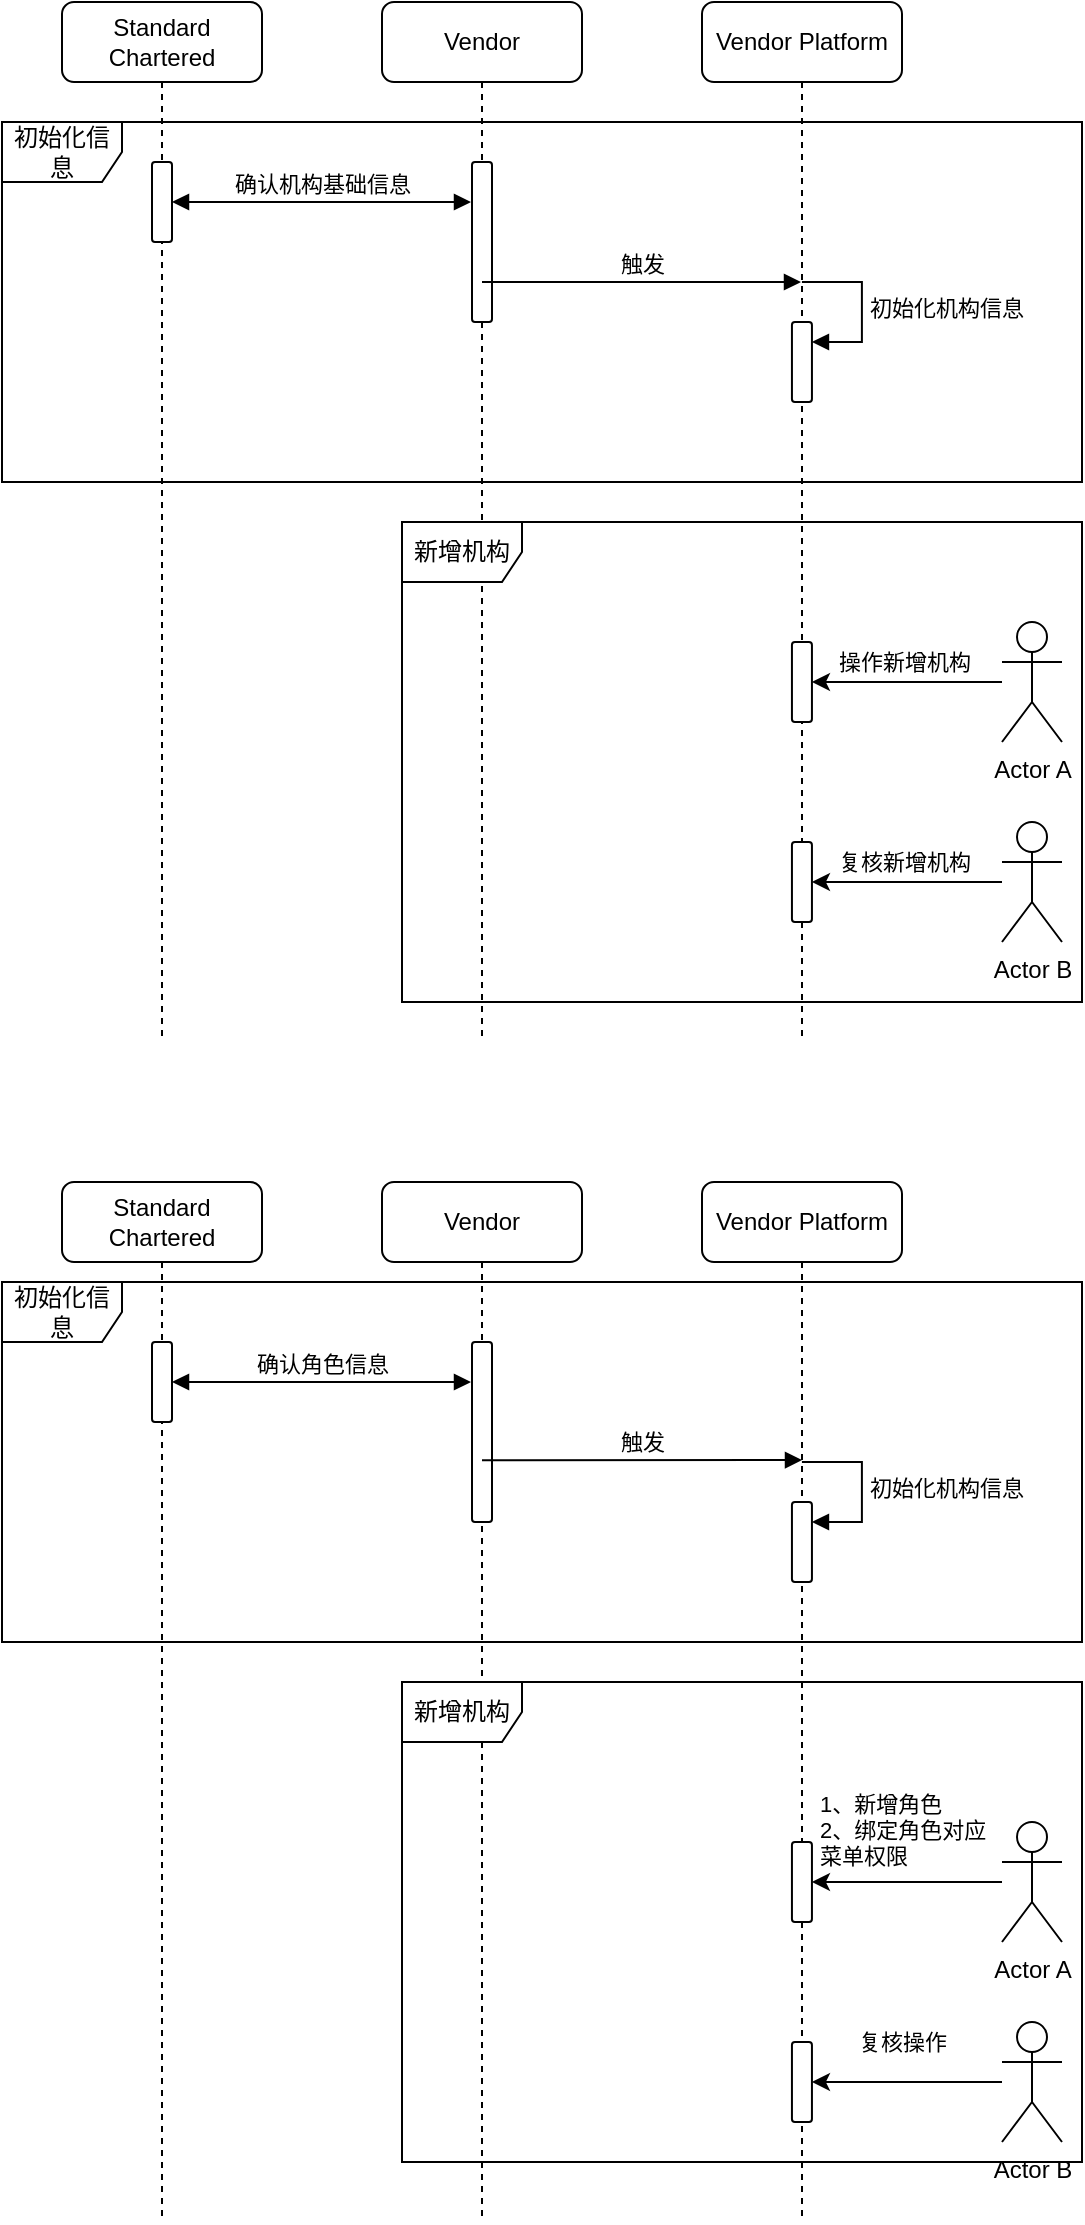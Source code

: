 <mxfile version="21.3.4" type="github">
  <diagram name="Page-1" id="2YBvvXClWsGukQMizWep">
    <mxGraphModel dx="989" dy="554" grid="0" gridSize="10" guides="1" tooltips="1" connect="1" arrows="1" fold="1" page="1" pageScale="1" pageWidth="850" pageHeight="1100" math="0" shadow="0">
      <root>
        <mxCell id="0" />
        <mxCell id="1" parent="0" />
        <mxCell id="HsPvvpVKl6wt8FLx81A3-1" value="Standard Chartered" style="shape=umlLifeline;perimeter=lifelinePerimeter;whiteSpace=wrap;html=1;container=1;dropTarget=0;collapsible=0;recursiveResize=0;outlineConnect=0;portConstraint=eastwest;newEdgeStyle={&quot;edgeStyle&quot;:&quot;elbowEdgeStyle&quot;,&quot;elbow&quot;:&quot;vertical&quot;,&quot;curved&quot;:0,&quot;rounded&quot;:0};rounded=1;" parent="1" vertex="1">
          <mxGeometry x="190" y="40" width="100" height="520" as="geometry" />
        </mxCell>
        <mxCell id="HsPvvpVKl6wt8FLx81A3-3" value="" style="html=1;points=[];perimeter=orthogonalPerimeter;outlineConnect=0;targetShapes=umlLifeline;portConstraint=eastwest;newEdgeStyle={&quot;edgeStyle&quot;:&quot;elbowEdgeStyle&quot;,&quot;elbow&quot;:&quot;vertical&quot;,&quot;curved&quot;:0,&quot;rounded&quot;:0};rounded=1;" parent="HsPvvpVKl6wt8FLx81A3-1" vertex="1">
          <mxGeometry x="45" y="80" width="10" height="40" as="geometry" />
        </mxCell>
        <mxCell id="HsPvvpVKl6wt8FLx81A3-2" value="Vendor" style="shape=umlLifeline;perimeter=lifelinePerimeter;whiteSpace=wrap;html=1;container=1;dropTarget=0;collapsible=0;recursiveResize=0;outlineConnect=0;portConstraint=eastwest;newEdgeStyle={&quot;edgeStyle&quot;:&quot;elbowEdgeStyle&quot;,&quot;elbow&quot;:&quot;vertical&quot;,&quot;curved&quot;:0,&quot;rounded&quot;:0};rounded=1;" parent="1" vertex="1">
          <mxGeometry x="350" y="40" width="100" height="520" as="geometry" />
        </mxCell>
        <mxCell id="HsPvvpVKl6wt8FLx81A3-4" value="" style="html=1;points=[];perimeter=orthogonalPerimeter;outlineConnect=0;targetShapes=umlLifeline;portConstraint=eastwest;newEdgeStyle={&quot;edgeStyle&quot;:&quot;elbowEdgeStyle&quot;,&quot;elbow&quot;:&quot;vertical&quot;,&quot;curved&quot;:0,&quot;rounded&quot;:0};rounded=1;" parent="HsPvvpVKl6wt8FLx81A3-2" vertex="1">
          <mxGeometry x="45" y="80" width="10" height="80" as="geometry" />
        </mxCell>
        <mxCell id="HsPvvpVKl6wt8FLx81A3-5" value="确认机构基础信息" style="html=1;verticalAlign=bottom;endArrow=block;edgeStyle=elbowEdgeStyle;elbow=vertical;curved=0;rounded=0;startArrow=block;startFill=1;" parent="1" edge="1">
          <mxGeometry width="80" relative="1" as="geometry">
            <mxPoint x="245" y="140" as="sourcePoint" />
            <mxPoint x="394.5" y="140" as="targetPoint" />
          </mxGeometry>
        </mxCell>
        <mxCell id="HsPvvpVKl6wt8FLx81A3-12" value="初始化信息" style="shape=umlFrame;whiteSpace=wrap;html=1;pointerEvents=0;rounded=1;" parent="1" vertex="1">
          <mxGeometry x="160" y="100" width="540" height="180" as="geometry" />
        </mxCell>
        <mxCell id="HsPvvpVKl6wt8FLx81A3-13" value="新增机构" style="shape=umlFrame;whiteSpace=wrap;html=1;pointerEvents=0;rounded=1;" parent="1" vertex="1">
          <mxGeometry x="360" y="300" width="340" height="240" as="geometry" />
        </mxCell>
        <mxCell id="HsPvvpVKl6wt8FLx81A3-19" value="Vendor Platform" style="shape=umlLifeline;perimeter=lifelinePerimeter;whiteSpace=wrap;html=1;container=1;dropTarget=0;collapsible=0;recursiveResize=0;outlineConnect=0;portConstraint=eastwest;newEdgeStyle={&quot;edgeStyle&quot;:&quot;elbowEdgeStyle&quot;,&quot;elbow&quot;:&quot;vertical&quot;,&quot;curved&quot;:0,&quot;rounded&quot;:0};rounded=1;" parent="1" vertex="1">
          <mxGeometry x="510" y="40" width="100" height="520" as="geometry" />
        </mxCell>
        <mxCell id="HsPvvpVKl6wt8FLx81A3-9" value="" style="html=1;points=[];perimeter=orthogonalPerimeter;outlineConnect=0;targetShapes=umlLifeline;portConstraint=eastwest;newEdgeStyle={&quot;edgeStyle&quot;:&quot;elbowEdgeStyle&quot;,&quot;elbow&quot;:&quot;vertical&quot;,&quot;curved&quot;:0,&quot;rounded&quot;:0};rounded=1;" parent="HsPvvpVKl6wt8FLx81A3-19" vertex="1">
          <mxGeometry x="44.97" y="160" width="10" height="40" as="geometry" />
        </mxCell>
        <mxCell id="HsPvvpVKl6wt8FLx81A3-10" value="初始化机构信息" style="html=1;align=left;spacingLeft=2;endArrow=block;rounded=0;edgeStyle=orthogonalEdgeStyle;curved=0;rounded=0;" parent="HsPvvpVKl6wt8FLx81A3-19" target="HsPvvpVKl6wt8FLx81A3-9" edge="1">
          <mxGeometry relative="1" as="geometry">
            <mxPoint x="49.97" y="140" as="sourcePoint" />
            <Array as="points">
              <mxPoint x="79.97" y="170" />
            </Array>
          </mxGeometry>
        </mxCell>
        <mxCell id="HsPvvpVKl6wt8FLx81A3-14" value="" style="html=1;points=[];perimeter=orthogonalPerimeter;outlineConnect=0;targetShapes=umlLifeline;portConstraint=eastwest;newEdgeStyle={&quot;edgeStyle&quot;:&quot;elbowEdgeStyle&quot;,&quot;elbow&quot;:&quot;vertical&quot;,&quot;curved&quot;:0,&quot;rounded&quot;:0};rounded=1;" parent="HsPvvpVKl6wt8FLx81A3-19" vertex="1">
          <mxGeometry x="44.97" y="320" width="10" height="40" as="geometry" />
        </mxCell>
        <mxCell id="HsPvvpVKl6wt8FLx81A3-18" value="" style="html=1;points=[];perimeter=orthogonalPerimeter;outlineConnect=0;targetShapes=umlLifeline;portConstraint=eastwest;newEdgeStyle={&quot;edgeStyle&quot;:&quot;elbowEdgeStyle&quot;,&quot;elbow&quot;:&quot;vertical&quot;,&quot;curved&quot;:0,&quot;rounded&quot;:0};rounded=1;" parent="HsPvvpVKl6wt8FLx81A3-19" vertex="1">
          <mxGeometry x="44.97" y="420" width="10" height="40" as="geometry" />
        </mxCell>
        <mxCell id="HsPvvpVKl6wt8FLx81A3-23" value="触发" style="html=1;verticalAlign=bottom;endArrow=block;edgeStyle=elbowEdgeStyle;elbow=vertical;curved=0;rounded=0;" parent="1" target="HsPvvpVKl6wt8FLx81A3-19" edge="1">
          <mxGeometry width="80" relative="1" as="geometry">
            <mxPoint x="400" y="180" as="sourcePoint" />
            <mxPoint x="480" y="180" as="targetPoint" />
          </mxGeometry>
        </mxCell>
        <mxCell id="HsPvvpVKl6wt8FLx81A3-11" value="Actor A" style="shape=umlActor;verticalLabelPosition=bottom;verticalAlign=top;html=1;rounded=1;" parent="1" vertex="1">
          <mxGeometry x="660" y="350" width="30" height="60" as="geometry" />
        </mxCell>
        <mxCell id="HsPvvpVKl6wt8FLx81A3-15" value="操作新增机构" style="edgeStyle=orthogonalEdgeStyle;rounded=1;orthogonalLoop=1;jettySize=auto;html=1;" parent="1" source="HsPvvpVKl6wt8FLx81A3-11" target="HsPvvpVKl6wt8FLx81A3-14" edge="1">
          <mxGeometry x="0.032" y="-10" relative="1" as="geometry">
            <mxPoint as="offset" />
          </mxGeometry>
        </mxCell>
        <mxCell id="HsPvvpVKl6wt8FLx81A3-17" value="Actor B" style="shape=umlActor;verticalLabelPosition=bottom;verticalAlign=top;html=1;rounded=1;" parent="1" vertex="1">
          <mxGeometry x="660" y="450" width="30" height="60" as="geometry" />
        </mxCell>
        <mxCell id="HsPvvpVKl6wt8FLx81A3-16" value="复核新增机构" style="edgeStyle=orthogonalEdgeStyle;rounded=1;orthogonalLoop=1;jettySize=auto;html=1;" parent="1" source="HsPvvpVKl6wt8FLx81A3-17" target="HsPvvpVKl6wt8FLx81A3-18" edge="1">
          <mxGeometry x="0.032" y="-10" relative="1" as="geometry">
            <mxPoint as="offset" />
          </mxGeometry>
        </mxCell>
        <mxCell id="k0ZV6RqPwpYbCEPCWNfD-1" value="Standard Chartered" style="shape=umlLifeline;perimeter=lifelinePerimeter;whiteSpace=wrap;html=1;container=1;dropTarget=0;collapsible=0;recursiveResize=0;outlineConnect=0;portConstraint=eastwest;newEdgeStyle={&quot;edgeStyle&quot;:&quot;elbowEdgeStyle&quot;,&quot;elbow&quot;:&quot;vertical&quot;,&quot;curved&quot;:0,&quot;rounded&quot;:0};rounded=1;" vertex="1" parent="1">
          <mxGeometry x="190" y="630" width="100" height="520" as="geometry" />
        </mxCell>
        <mxCell id="k0ZV6RqPwpYbCEPCWNfD-2" value="" style="html=1;points=[];perimeter=orthogonalPerimeter;outlineConnect=0;targetShapes=umlLifeline;portConstraint=eastwest;newEdgeStyle={&quot;edgeStyle&quot;:&quot;elbowEdgeStyle&quot;,&quot;elbow&quot;:&quot;vertical&quot;,&quot;curved&quot;:0,&quot;rounded&quot;:0};rounded=1;" vertex="1" parent="k0ZV6RqPwpYbCEPCWNfD-1">
          <mxGeometry x="45" y="80" width="10" height="40" as="geometry" />
        </mxCell>
        <mxCell id="k0ZV6RqPwpYbCEPCWNfD-3" value="Vendor" style="shape=umlLifeline;perimeter=lifelinePerimeter;whiteSpace=wrap;html=1;container=1;dropTarget=0;collapsible=0;recursiveResize=0;outlineConnect=0;portConstraint=eastwest;newEdgeStyle={&quot;edgeStyle&quot;:&quot;elbowEdgeStyle&quot;,&quot;elbow&quot;:&quot;vertical&quot;,&quot;curved&quot;:0,&quot;rounded&quot;:0};rounded=1;" vertex="1" parent="1">
          <mxGeometry x="350" y="630" width="100" height="520" as="geometry" />
        </mxCell>
        <mxCell id="k0ZV6RqPwpYbCEPCWNfD-4" value="" style="html=1;points=[];perimeter=orthogonalPerimeter;outlineConnect=0;targetShapes=umlLifeline;portConstraint=eastwest;newEdgeStyle={&quot;edgeStyle&quot;:&quot;elbowEdgeStyle&quot;,&quot;elbow&quot;:&quot;vertical&quot;,&quot;curved&quot;:0,&quot;rounded&quot;:0};rounded=1;" vertex="1" parent="k0ZV6RqPwpYbCEPCWNfD-3">
          <mxGeometry x="45" y="80" width="10" height="90" as="geometry" />
        </mxCell>
        <mxCell id="k0ZV6RqPwpYbCEPCWNfD-5" value="Vendor Platform" style="shape=umlLifeline;perimeter=lifelinePerimeter;whiteSpace=wrap;html=1;container=1;dropTarget=0;collapsible=0;recursiveResize=0;outlineConnect=0;portConstraint=eastwest;newEdgeStyle={&quot;edgeStyle&quot;:&quot;elbowEdgeStyle&quot;,&quot;elbow&quot;:&quot;vertical&quot;,&quot;curved&quot;:0,&quot;rounded&quot;:0};rounded=1;" vertex="1" parent="1">
          <mxGeometry x="510" y="630" width="100" height="520" as="geometry" />
        </mxCell>
        <mxCell id="k0ZV6RqPwpYbCEPCWNfD-6" value="" style="html=1;points=[];perimeter=orthogonalPerimeter;outlineConnect=0;targetShapes=umlLifeline;portConstraint=eastwest;newEdgeStyle={&quot;edgeStyle&quot;:&quot;elbowEdgeStyle&quot;,&quot;elbow&quot;:&quot;vertical&quot;,&quot;curved&quot;:0,&quot;rounded&quot;:0};rounded=1;" vertex="1" parent="k0ZV6RqPwpYbCEPCWNfD-5">
          <mxGeometry x="44.97" y="160" width="10" height="40" as="geometry" />
        </mxCell>
        <mxCell id="k0ZV6RqPwpYbCEPCWNfD-7" value="初始化机构信息" style="html=1;align=left;spacingLeft=2;endArrow=block;rounded=0;edgeStyle=orthogonalEdgeStyle;curved=0;rounded=0;" edge="1" parent="k0ZV6RqPwpYbCEPCWNfD-5" target="k0ZV6RqPwpYbCEPCWNfD-6">
          <mxGeometry relative="1" as="geometry">
            <mxPoint x="49.97" y="140" as="sourcePoint" />
            <Array as="points">
              <mxPoint x="79.97" y="170" />
            </Array>
          </mxGeometry>
        </mxCell>
        <mxCell id="k0ZV6RqPwpYbCEPCWNfD-10" value="初始化信息" style="shape=umlFrame;whiteSpace=wrap;html=1;pointerEvents=0;rounded=1;" vertex="1" parent="1">
          <mxGeometry x="160" y="680" width="540" height="180" as="geometry" />
        </mxCell>
        <mxCell id="k0ZV6RqPwpYbCEPCWNfD-11" value="确认角色信息" style="html=1;verticalAlign=bottom;endArrow=block;edgeStyle=elbowEdgeStyle;elbow=vertical;curved=0;rounded=0;startArrow=block;startFill=1;" edge="1" parent="1">
          <mxGeometry width="80" relative="1" as="geometry">
            <mxPoint x="245" y="730" as="sourcePoint" />
            <mxPoint x="394.5" y="730" as="targetPoint" />
          </mxGeometry>
        </mxCell>
        <mxCell id="k0ZV6RqPwpYbCEPCWNfD-12" value="触发" style="html=1;verticalAlign=bottom;endArrow=block;edgeStyle=elbowEdgeStyle;elbow=vertical;curved=0;rounded=0;" edge="1" parent="1">
          <mxGeometry width="80" relative="1" as="geometry">
            <mxPoint x="400" y="769.14" as="sourcePoint" />
            <mxPoint x="560" y="769.14" as="targetPoint" />
          </mxGeometry>
        </mxCell>
        <mxCell id="k0ZV6RqPwpYbCEPCWNfD-13" value="新增机构" style="shape=umlFrame;whiteSpace=wrap;html=1;pointerEvents=0;rounded=1;" vertex="1" parent="1">
          <mxGeometry x="360" y="880" width="340" height="240" as="geometry" />
        </mxCell>
        <mxCell id="k0ZV6RqPwpYbCEPCWNfD-14" value="" style="html=1;points=[];perimeter=orthogonalPerimeter;outlineConnect=0;targetShapes=umlLifeline;portConstraint=eastwest;newEdgeStyle={&quot;edgeStyle&quot;:&quot;elbowEdgeStyle&quot;,&quot;elbow&quot;:&quot;vertical&quot;,&quot;curved&quot;:0,&quot;rounded&quot;:0};rounded=1;" vertex="1" parent="1">
          <mxGeometry x="554.97" y="960" width="10" height="40" as="geometry" />
        </mxCell>
        <mxCell id="k0ZV6RqPwpYbCEPCWNfD-15" value="" style="html=1;points=[];perimeter=orthogonalPerimeter;outlineConnect=0;targetShapes=umlLifeline;portConstraint=eastwest;newEdgeStyle={&quot;edgeStyle&quot;:&quot;elbowEdgeStyle&quot;,&quot;elbow&quot;:&quot;vertical&quot;,&quot;curved&quot;:0,&quot;rounded&quot;:0};rounded=1;" vertex="1" parent="1">
          <mxGeometry x="554.97" y="1060" width="10" height="40" as="geometry" />
        </mxCell>
        <mxCell id="k0ZV6RqPwpYbCEPCWNfD-16" value="Actor A" style="shape=umlActor;verticalLabelPosition=bottom;verticalAlign=top;html=1;rounded=1;" vertex="1" parent="1">
          <mxGeometry x="660" y="950" width="30" height="60" as="geometry" />
        </mxCell>
        <mxCell id="k0ZV6RqPwpYbCEPCWNfD-17" value="1、新增角色&lt;br&gt;2、绑定角色对应&lt;br style=&quot;border-color: var(--border-color);&quot;&gt;菜单权限" style="edgeStyle=orthogonalEdgeStyle;rounded=1;orthogonalLoop=1;jettySize=auto;html=1;align=left;" edge="1" parent="1" source="k0ZV6RqPwpYbCEPCWNfD-16" target="k0ZV6RqPwpYbCEPCWNfD-14">
          <mxGeometry x="0.957" y="-26" relative="1" as="geometry">
            <mxPoint as="offset" />
          </mxGeometry>
        </mxCell>
        <mxCell id="k0ZV6RqPwpYbCEPCWNfD-18" value="Actor B" style="shape=umlActor;verticalLabelPosition=bottom;verticalAlign=top;html=1;rounded=1;" vertex="1" parent="1">
          <mxGeometry x="660" y="1050" width="30" height="60" as="geometry" />
        </mxCell>
        <mxCell id="k0ZV6RqPwpYbCEPCWNfD-19" value="复核操作" style="edgeStyle=orthogonalEdgeStyle;rounded=1;orthogonalLoop=1;jettySize=auto;html=1;" edge="1" parent="1" source="k0ZV6RqPwpYbCEPCWNfD-18" target="k0ZV6RqPwpYbCEPCWNfD-15">
          <mxGeometry x="0.052" y="-20" relative="1" as="geometry">
            <mxPoint as="offset" />
          </mxGeometry>
        </mxCell>
      </root>
    </mxGraphModel>
  </diagram>
</mxfile>
